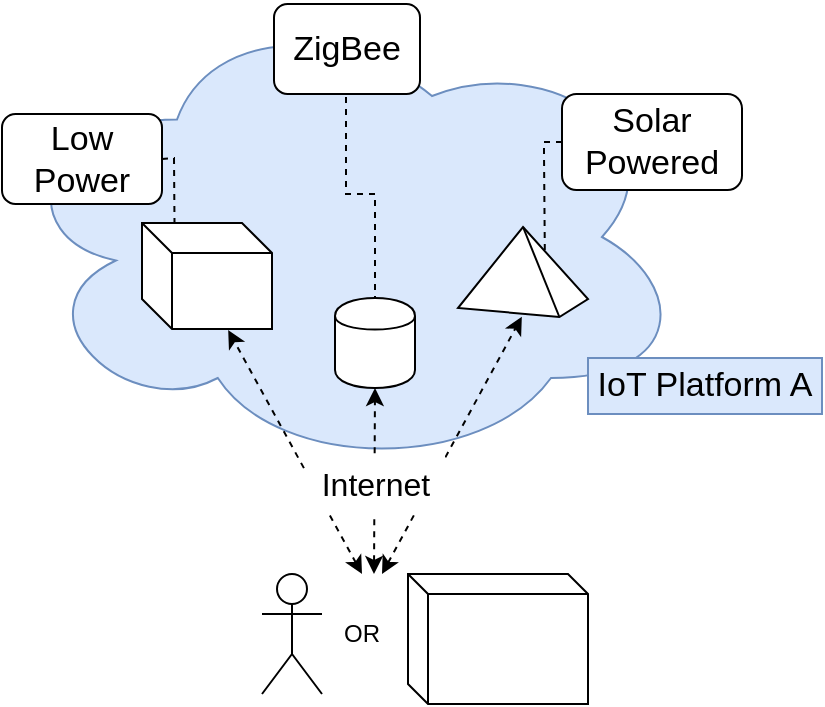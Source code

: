 <mxfile userAgent="Mozilla/5.0 (X11; Linux x86_64) AppleWebKit/537.36 (KHTML, like Gecko) draw.io/8.6.5 Chrome/61.0.316.100 Electron/2.0.8 Safari/537.36" version="9.1.2" editor="www.draw.io" type="device"><diagram id="f905ab32-cde3-52de-078f-a21361b5bbbb" name="Page-1"><mxGraphModel dx="309" dy="1090" grid="1" gridSize="10" guides="1" tooltips="1" connect="1" arrows="1" fold="1" page="1" pageScale="1" pageWidth="4000" pageHeight="4000" background="#ffffff" math="0" shadow="0"><root><mxCell id="0"/><mxCell id="1" parent="0"/><mxCell id="57" value="" style="ellipse;shape=cloud;whiteSpace=wrap;html=1;fillColor=#dae8fc;strokeColor=#6c8ebf;" vertex="1" parent="1"><mxGeometry x="112.5" y="114" width="340" height="235" as="geometry"/></mxCell><mxCell id="2" value="" style="shape=umlActor;verticalLabelPosition=bottom;labelBackgroundColor=#ffffff;verticalAlign=top;html=1;outlineConnect=0;" vertex="1" parent="1"><mxGeometry x="240" y="400" width="30" height="60" as="geometry"/></mxCell><mxCell id="3" value="" style="group" vertex="1" connectable="0" parent="1"><mxGeometry x="313" y="400" width="90" height="65" as="geometry"/></mxCell><mxCell id="4" value="" style="shape=cube;whiteSpace=wrap;html=1;boundedLbl=1;backgroundOutline=1;size=10;" vertex="1" parent="3"><mxGeometry width="90" height="65" as="geometry"/></mxCell><mxCell id="5" value="" style="shape=image;html=1;verticalAlign=top;verticalLabelPosition=bottom;labelBackgroundColor=#ffffff;imageAspect=0;aspect=fixed;image=https://cdn3.iconfinder.com/data/icons/wpzoom-developer-icon-set/500/25-128.png" vertex="1" parent="3"><mxGeometry x="34" y="20.5" width="33" height="33" as="geometry"/></mxCell><mxCell id="6" value="OR" style="text;html=1;strokeColor=none;fillColor=none;align=center;verticalAlign=middle;whiteSpace=wrap;rounded=0;" vertex="1" parent="1"><mxGeometry x="270" y="420" width="40" height="20" as="geometry"/></mxCell><mxCell id="7" value="" style="group" vertex="1" connectable="0" parent="1"><mxGeometry x="180" y="224.5" width="65" height="53" as="geometry"/></mxCell><mxCell id="8" value="" style="shape=cube;whiteSpace=wrap;html=1;boundedLbl=1;backgroundOutline=1;size=15;" vertex="1" parent="7"><mxGeometry width="65" height="53" as="geometry"/></mxCell><mxCell id="9" value="" style="shape=image;html=1;verticalAlign=top;verticalLabelPosition=bottom;labelBackgroundColor=#ffffff;imageAspect=0;aspect=fixed;image=https://cdn3.iconfinder.com/data/icons/wpzoom-developer-icon-set/500/25-128.png" vertex="1" parent="7"><mxGeometry x="29" y="21" width="25" height="25" as="geometry"/></mxCell><mxCell id="10" value="" style="group" vertex="1" connectable="0" parent="1"><mxGeometry x="338" y="226.5" width="65" height="45" as="geometry"/></mxCell><mxCell id="11" value="" style="verticalLabelPosition=bottom;verticalAlign=top;html=1;shape=mxgraph.basic.pyramid;dx1=0.5;dx2=0.78;dy1=0.9;dy2=0.8;" vertex="1" parent="10"><mxGeometry width="65" height="45" as="geometry"/></mxCell><mxCell id="12" value="" style="shape=image;html=1;verticalAlign=top;verticalLabelPosition=bottom;labelBackgroundColor=#ffffff;imageAspect=0;aspect=fixed;image=https://cdn3.iconfinder.com/data/icons/wpzoom-developer-icon-set/500/25-128.png" vertex="1" parent="10"><mxGeometry x="19" y="19" width="20" height="20" as="geometry"/></mxCell><mxCell id="13" value="" style="group" vertex="1" connectable="0" parent="1"><mxGeometry x="276.5" y="262" width="40" height="45" as="geometry"/></mxCell><mxCell id="14" value="" style="group" vertex="1" connectable="0" parent="13"><mxGeometry width="40" height="45" as="geometry"/></mxCell><mxCell id="15" value="" style="shape=cylinder;whiteSpace=wrap;html=1;boundedLbl=1;backgroundOutline=1;" vertex="1" parent="14"><mxGeometry width="40" height="45" as="geometry"/></mxCell><mxCell id="16" value="" style="shape=image;html=1;verticalAlign=top;verticalLabelPosition=bottom;labelBackgroundColor=#ffffff;imageAspect=0;aspect=fixed;image=https://cdn3.iconfinder.com/data/icons/wpzoom-developer-icon-set/500/25-128.png" vertex="1" parent="14"><mxGeometry x="10" y="20" width="20" height="20" as="geometry"/></mxCell><mxCell id="17" value="" style="endArrow=classic;startArrow=classic;html=1;dashed=1;entryX=0.5;entryY=1;" edge="1" target="15" parent="1"><mxGeometry width="50" height="50" relative="1" as="geometry"><mxPoint x="296" y="400" as="sourcePoint"/><mxPoint x="405" y="335" as="targetPoint"/></mxGeometry></mxCell><mxCell id="18" value="" style="endArrow=classic;startArrow=classic;html=1;dashed=1;entryX=0.663;entryY=1.01;entryPerimeter=0;" edge="1" target="8" parent="1"><mxGeometry width="50" height="50" relative="1" as="geometry"><mxPoint x="290" y="400" as="sourcePoint"/><mxPoint x="295.167" y="250.5" as="targetPoint"/></mxGeometry></mxCell><mxCell id="19" value="" style="endArrow=classic;startArrow=classic;html=1;dashed=1;entryX=0.491;entryY=0.996;entryPerimeter=0;" edge="1" target="11" parent="1"><mxGeometry width="50" height="50" relative="1" as="geometry"><mxPoint x="300" y="400" as="sourcePoint"/><mxPoint x="300.167" y="255.5" as="targetPoint"/></mxGeometry></mxCell><mxCell id="40" value="Internet" style="text;html=1;strokeColor=none;fillColor=#ffffff;align=center;verticalAlign=middle;whiteSpace=wrap;rounded=0;shadow=0;fontSize=16;" vertex="1" parent="1"><mxGeometry x="261.5" y="340" width="70" height="30" as="geometry"/></mxCell><mxCell id="43" value="Low Power" style="rounded=1;whiteSpace=wrap;html=1;fontSize=17;" vertex="1" parent="1"><mxGeometry x="110" y="170" width="80" height="45" as="geometry"/></mxCell><mxCell id="44" style="edgeStyle=orthogonalEdgeStyle;rounded=0;html=1;exitX=1;exitY=0.5;entryX=0.5;entryY=0;startArrow=none;startFill=0;endArrow=none;endFill=0;jettySize=auto;orthogonalLoop=1;dashed=1;" edge="1" source="45" parent="1" target="15"><mxGeometry relative="1" as="geometry"><Array as="points"><mxPoint x="319" y="132"/><mxPoint x="282" y="132"/><mxPoint x="282" y="210"/><mxPoint x="296" y="210"/></Array><mxPoint x="211.833" y="314.167" as="targetPoint"/></mxGeometry></mxCell><mxCell id="45" value="ZigBee" style="rounded=1;whiteSpace=wrap;html=1;fontSize=17;" vertex="1" parent="1"><mxGeometry x="246" y="115" width="73" height="45" as="geometry"/></mxCell><mxCell id="46" style="edgeStyle=orthogonalEdgeStyle;rounded=0;html=1;exitX=0;exitY=0.5;startArrow=none;startFill=0;endArrow=none;endFill=0;jettySize=auto;orthogonalLoop=1;entryX=0.668;entryY=0.29;entryPerimeter=0;dashed=1;" edge="1" parent="1" source="47" target="11"><mxGeometry relative="1" as="geometry"><mxPoint x="396" y="154.047" as="sourcePoint"/><mxPoint x="331.581" y="231.032" as="targetPoint"/><Array as="points"><mxPoint x="381" y="190"/><mxPoint x="381" y="228"/></Array></mxGeometry></mxCell><mxCell id="47" value="Solar Powered" style="rounded=1;whiteSpace=wrap;html=1;fontSize=17;" vertex="1" parent="1"><mxGeometry x="390" y="160" width="90" height="48" as="geometry"/></mxCell><mxCell id="56" value="" style="endArrow=none;dashed=1;html=1;strokeColor=#000000;strokeWidth=1;fontSize=17;exitX=1;exitY=0.5;entryX=0.25;entryY=0;rounded=0;" edge="1" parent="1" source="43" target="8"><mxGeometry width="50" height="50" relative="1" as="geometry"><mxPoint x="190" y="210" as="sourcePoint"/><mxPoint x="240" y="160" as="targetPoint"/><Array as="points"><mxPoint x="196" y="192"/></Array></mxGeometry></mxCell><mxCell id="58" value="IoT Platform A" style="text;html=1;strokeColor=#6c8ebf;fillColor=#dae8fc;align=center;verticalAlign=middle;whiteSpace=wrap;rounded=0;fontSize=17;" vertex="1" parent="1"><mxGeometry x="403" y="292" width="117" height="28" as="geometry"/></mxCell></root></mxGraphModel></diagram></mxfile>